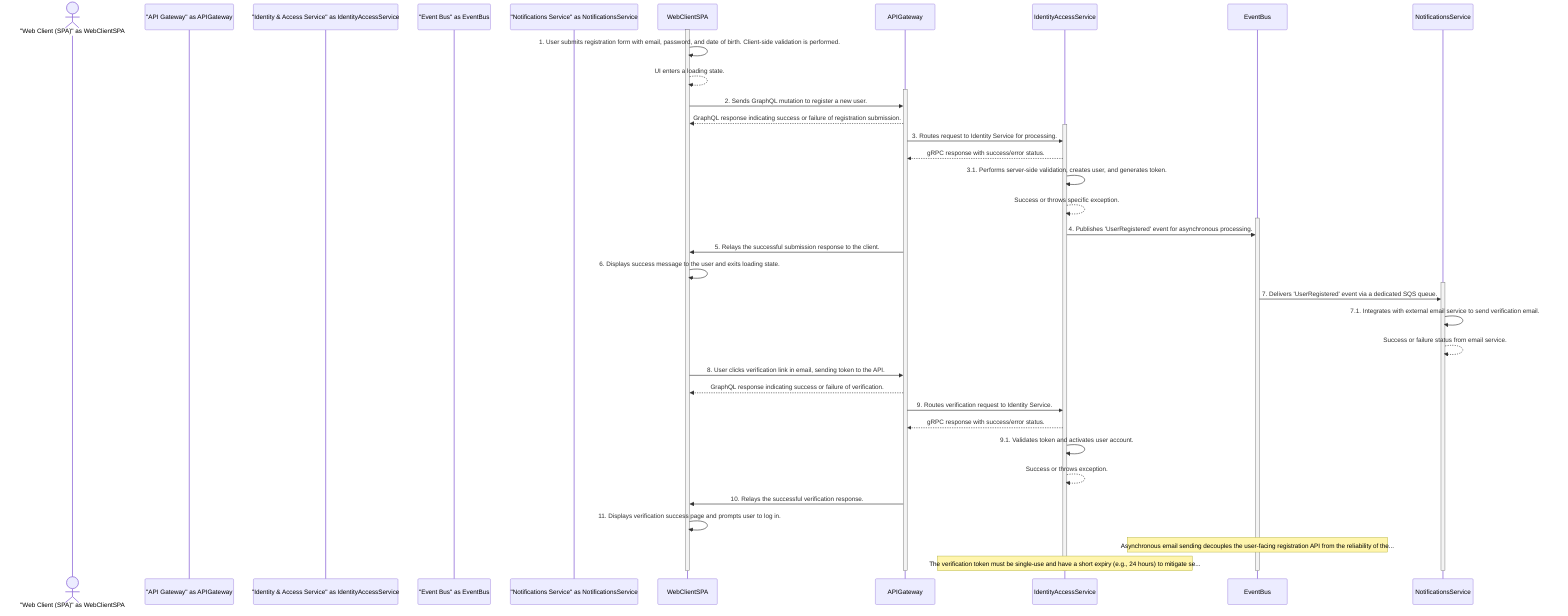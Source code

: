 sequenceDiagram
    actor "Web Client (SPA)" as WebClientSPA
    participant "API Gateway" as APIGateway
    participant "Identity & Access Service" as IdentityAccessService
    participant "Event Bus" as EventBus
    participant "Notifications Service" as NotificationsService

    activate WebClientSPA
    WebClientSPA->>WebClientSPA: 1. User submits registration form with email, password, and date of birth. Client-side validation is performed.
    WebClientSPA-->>WebClientSPA: UI enters a loading state.
    activate APIGateway
    WebClientSPA->>APIGateway: 2. Sends GraphQL mutation to register a new user.
    APIGateway-->>WebClientSPA: GraphQL response indicating success or failure of registration submission.
    activate IdentityAccessService
    APIGateway->>IdentityAccessService: 3. Routes request to Identity Service for processing.
    IdentityAccessService-->>APIGateway: gRPC response with success/error status.
    IdentityAccessService->>IdentityAccessService: 3.1. Performs server-side validation, creates user, and generates token.
    IdentityAccessService-->>IdentityAccessService: Success or throws specific exception.
    activate EventBus
    IdentityAccessService->>EventBus: 4. Publishes 'UserRegistered' event for asynchronous processing.
    APIGateway->>WebClientSPA: 5. Relays the successful submission response to the client.
    WebClientSPA->>WebClientSPA: 6. Displays success message to the user and exits loading state.
    activate NotificationsService
    EventBus->>NotificationsService: 7. Delivers 'UserRegistered' event via a dedicated SQS queue.
    NotificationsService->>NotificationsService: 7.1. Integrates with external email service to send verification email.
    NotificationsService-->>NotificationsService: Success or failure status from email service.
    WebClientSPA->>APIGateway: 8. User clicks verification link in email, sending token to the API.
    APIGateway-->>WebClientSPA: GraphQL response indicating success or failure of verification.
    APIGateway->>IdentityAccessService: 9. Routes verification request to Identity Service.
    IdentityAccessService-->>APIGateway: gRPC response with success/error status.
    IdentityAccessService->>IdentityAccessService: 9.1. Validates token and activates user account.
    IdentityAccessService-->>IdentityAccessService: Success or throws exception.
    APIGateway->>WebClientSPA: 10. Relays the successful verification response.
    WebClientSPA->>WebClientSPA: 11. Displays verification success page and prompts user to log in.

    note over EventBus: Asynchronous email sending decouples the user-facing registration API from the reliability of the...
    note over IdentityAccessService: The verification token must be single-use and have a short expiry (e.g., 24 hours) to mitigate se...

    deactivate NotificationsService
    deactivate EventBus
    deactivate IdentityAccessService
    deactivate APIGateway
    deactivate WebClientSPA